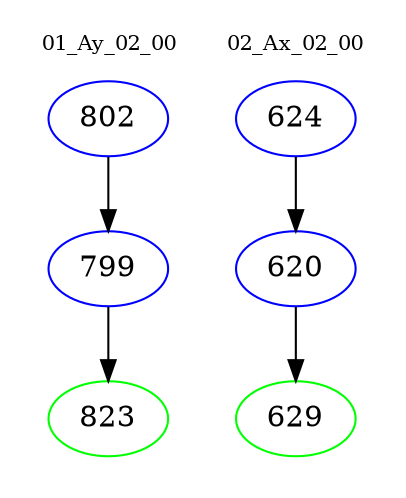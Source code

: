 digraph{
subgraph cluster_0 {
color = white
label = "01_Ay_02_00";
fontsize=10;
T0_802 [label="802", color="blue"]
T0_802 -> T0_799 [color="black"]
T0_799 [label="799", color="blue"]
T0_799 -> T0_823 [color="black"]
T0_823 [label="823", color="green"]
}
subgraph cluster_1 {
color = white
label = "02_Ax_02_00";
fontsize=10;
T1_624 [label="624", color="blue"]
T1_624 -> T1_620 [color="black"]
T1_620 [label="620", color="blue"]
T1_620 -> T1_629 [color="black"]
T1_629 [label="629", color="green"]
}
}
